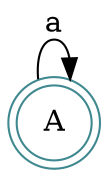 digraph finite_state_machine {
	rankdir=LR size="8,5"
	node [shape=doublecircle]
	A
	node [shape=circle]
	A [color="#3F888F"]
	A -> A [label=a]
}
